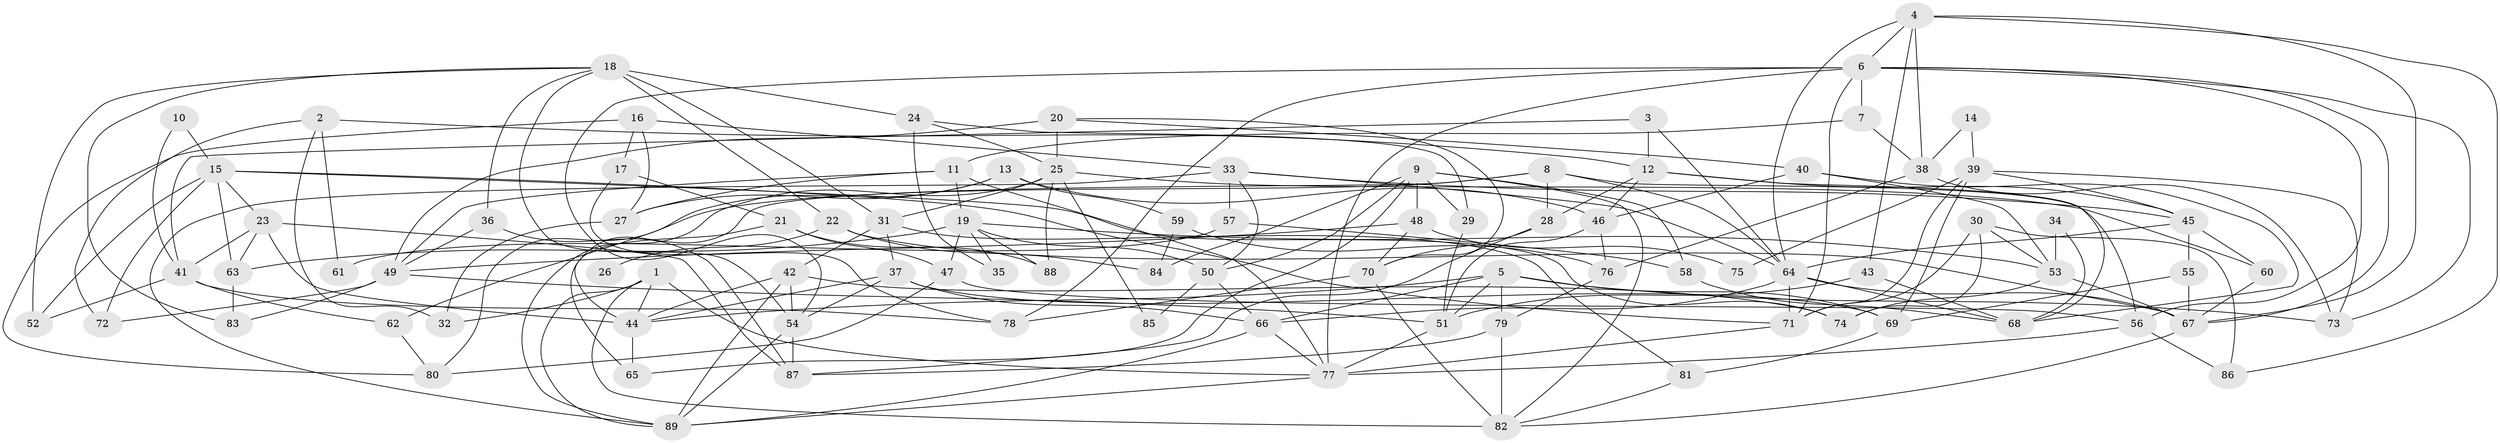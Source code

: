 // original degree distribution, {3: 0.3333333333333333, 6: 0.06349206349206349, 7: 0.05555555555555555, 4: 0.29365079365079366, 5: 0.16666666666666666, 2: 0.07936507936507936, 8: 0.007936507936507936}
// Generated by graph-tools (version 1.1) at 2025/37/03/04/25 23:37:05]
// undirected, 89 vertices, 201 edges
graph export_dot {
  node [color=gray90,style=filled];
  1;
  2;
  3;
  4;
  5;
  6;
  7;
  8;
  9;
  10;
  11;
  12;
  13;
  14;
  15;
  16;
  17;
  18;
  19;
  20;
  21;
  22;
  23;
  24;
  25;
  26;
  27;
  28;
  29;
  30;
  31;
  32;
  33;
  34;
  35;
  36;
  37;
  38;
  39;
  40;
  41;
  42;
  43;
  44;
  45;
  46;
  47;
  48;
  49;
  50;
  51;
  52;
  53;
  54;
  55;
  56;
  57;
  58;
  59;
  60;
  61;
  62;
  63;
  64;
  65;
  66;
  67;
  68;
  69;
  70;
  71;
  72;
  73;
  74;
  75;
  76;
  77;
  78;
  79;
  80;
  81;
  82;
  83;
  84;
  85;
  86;
  87;
  88;
  89;
  1 -- 32 [weight=1.0];
  1 -- 44 [weight=1.0];
  1 -- 77 [weight=1.0];
  1 -- 82 [weight=2.0];
  1 -- 89 [weight=1.0];
  2 -- 12 [weight=1.0];
  2 -- 32 [weight=1.0];
  2 -- 61 [weight=1.0];
  2 -- 72 [weight=1.0];
  3 -- 12 [weight=1.0];
  3 -- 41 [weight=1.0];
  3 -- 64 [weight=1.0];
  4 -- 6 [weight=1.0];
  4 -- 38 [weight=1.0];
  4 -- 43 [weight=1.0];
  4 -- 64 [weight=1.0];
  4 -- 67 [weight=1.0];
  4 -- 86 [weight=1.0];
  5 -- 44 [weight=1.0];
  5 -- 51 [weight=1.0];
  5 -- 66 [weight=1.0];
  5 -- 69 [weight=1.0];
  5 -- 73 [weight=2.0];
  5 -- 79 [weight=1.0];
  6 -- 7 [weight=1.0];
  6 -- 54 [weight=1.0];
  6 -- 56 [weight=1.0];
  6 -- 67 [weight=1.0];
  6 -- 71 [weight=1.0];
  6 -- 73 [weight=1.0];
  6 -- 77 [weight=1.0];
  6 -- 78 [weight=1.0];
  7 -- 11 [weight=1.0];
  7 -- 38 [weight=1.0];
  8 -- 28 [weight=1.0];
  8 -- 44 [weight=1.0];
  8 -- 56 [weight=1.0];
  8 -- 62 [weight=1.0];
  8 -- 64 [weight=1.0];
  9 -- 29 [weight=1.0];
  9 -- 48 [weight=1.0];
  9 -- 50 [weight=1.0];
  9 -- 58 [weight=1.0];
  9 -- 65 [weight=1.0];
  9 -- 82 [weight=1.0];
  9 -- 84 [weight=1.0];
  10 -- 15 [weight=1.0];
  10 -- 41 [weight=1.0];
  11 -- 19 [weight=1.0];
  11 -- 27 [weight=1.0];
  11 -- 49 [weight=1.0];
  11 -- 77 [weight=1.0];
  12 -- 28 [weight=1.0];
  12 -- 45 [weight=2.0];
  12 -- 46 [weight=1.0];
  12 -- 68 [weight=1.0];
  13 -- 27 [weight=1.0];
  13 -- 46 [weight=1.0];
  13 -- 59 [weight=1.0];
  13 -- 80 [weight=1.0];
  14 -- 38 [weight=1.0];
  14 -- 39 [weight=1.0];
  15 -- 23 [weight=1.0];
  15 -- 52 [weight=1.0];
  15 -- 63 [weight=1.0];
  15 -- 71 [weight=1.0];
  15 -- 72 [weight=2.0];
  15 -- 74 [weight=1.0];
  16 -- 17 [weight=1.0];
  16 -- 27 [weight=1.0];
  16 -- 33 [weight=1.0];
  16 -- 80 [weight=1.0];
  17 -- 21 [weight=1.0];
  17 -- 78 [weight=1.0];
  18 -- 22 [weight=1.0];
  18 -- 24 [weight=2.0];
  18 -- 31 [weight=1.0];
  18 -- 36 [weight=1.0];
  18 -- 52 [weight=1.0];
  18 -- 54 [weight=1.0];
  18 -- 83 [weight=1.0];
  19 -- 35 [weight=1.0];
  19 -- 47 [weight=1.0];
  19 -- 50 [weight=1.0];
  19 -- 53 [weight=1.0];
  19 -- 63 [weight=1.0];
  19 -- 88 [weight=1.0];
  20 -- 25 [weight=1.0];
  20 -- 40 [weight=1.0];
  20 -- 49 [weight=1.0];
  20 -- 70 [weight=1.0];
  21 -- 47 [weight=1.0];
  21 -- 65 [weight=1.0];
  21 -- 88 [weight=1.0];
  22 -- 26 [weight=2.0];
  22 -- 67 [weight=1.0];
  22 -- 84 [weight=1.0];
  23 -- 41 [weight=1.0];
  23 -- 44 [weight=1.0];
  23 -- 63 [weight=1.0];
  23 -- 87 [weight=1.0];
  24 -- 25 [weight=1.0];
  24 -- 29 [weight=1.0];
  24 -- 35 [weight=1.0];
  25 -- 31 [weight=1.0];
  25 -- 60 [weight=1.0];
  25 -- 85 [weight=1.0];
  25 -- 88 [weight=1.0];
  25 -- 89 [weight=1.0];
  27 -- 32 [weight=1.0];
  28 -- 70 [weight=1.0];
  28 -- 87 [weight=1.0];
  29 -- 51 [weight=1.0];
  30 -- 53 [weight=1.0];
  30 -- 71 [weight=1.0];
  30 -- 74 [weight=1.0];
  30 -- 86 [weight=1.0];
  31 -- 37 [weight=1.0];
  31 -- 42 [weight=1.0];
  31 -- 81 [weight=1.0];
  33 -- 45 [weight=1.0];
  33 -- 50 [weight=1.0];
  33 -- 57 [weight=2.0];
  33 -- 64 [weight=1.0];
  33 -- 89 [weight=1.0];
  34 -- 53 [weight=1.0];
  34 -- 68 [weight=1.0];
  36 -- 49 [weight=2.0];
  36 -- 87 [weight=1.0];
  37 -- 44 [weight=1.0];
  37 -- 54 [weight=1.0];
  37 -- 66 [weight=1.0];
  37 -- 69 [weight=1.0];
  38 -- 73 [weight=1.0];
  38 -- 76 [weight=1.0];
  39 -- 45 [weight=1.0];
  39 -- 69 [weight=1.0];
  39 -- 71 [weight=1.0];
  39 -- 73 [weight=1.0];
  39 -- 75 [weight=1.0];
  40 -- 46 [weight=1.0];
  40 -- 53 [weight=1.0];
  40 -- 68 [weight=1.0];
  41 -- 52 [weight=1.0];
  41 -- 62 [weight=1.0];
  41 -- 78 [weight=1.0];
  42 -- 44 [weight=1.0];
  42 -- 54 [weight=1.0];
  42 -- 74 [weight=1.0];
  42 -- 89 [weight=1.0];
  43 -- 51 [weight=1.0];
  43 -- 68 [weight=1.0];
  44 -- 65 [weight=1.0];
  45 -- 55 [weight=1.0];
  45 -- 60 [weight=2.0];
  45 -- 64 [weight=1.0];
  46 -- 51 [weight=1.0];
  46 -- 76 [weight=1.0];
  47 -- 56 [weight=1.0];
  47 -- 80 [weight=1.0];
  48 -- 49 [weight=1.0];
  48 -- 70 [weight=1.0];
  48 -- 75 [weight=1.0];
  49 -- 51 [weight=1.0];
  49 -- 72 [weight=1.0];
  49 -- 83 [weight=1.0];
  50 -- 66 [weight=1.0];
  50 -- 85 [weight=1.0];
  51 -- 77 [weight=1.0];
  53 -- 67 [weight=1.0];
  53 -- 74 [weight=1.0];
  54 -- 87 [weight=2.0];
  54 -- 89 [weight=1.0];
  55 -- 67 [weight=1.0];
  55 -- 69 [weight=1.0];
  56 -- 77 [weight=1.0];
  56 -- 86 [weight=1.0];
  57 -- 58 [weight=1.0];
  57 -- 61 [weight=1.0];
  58 -- 68 [weight=1.0];
  59 -- 76 [weight=1.0];
  59 -- 84 [weight=1.0];
  60 -- 67 [weight=1.0];
  62 -- 80 [weight=1.0];
  63 -- 83 [weight=1.0];
  64 -- 66 [weight=1.0];
  64 -- 67 [weight=1.0];
  64 -- 68 [weight=1.0];
  64 -- 71 [weight=1.0];
  66 -- 77 [weight=1.0];
  66 -- 89 [weight=1.0];
  67 -- 82 [weight=1.0];
  69 -- 81 [weight=1.0];
  70 -- 78 [weight=1.0];
  70 -- 82 [weight=1.0];
  71 -- 77 [weight=1.0];
  76 -- 79 [weight=1.0];
  77 -- 89 [weight=1.0];
  79 -- 82 [weight=1.0];
  79 -- 87 [weight=1.0];
  81 -- 82 [weight=1.0];
}
